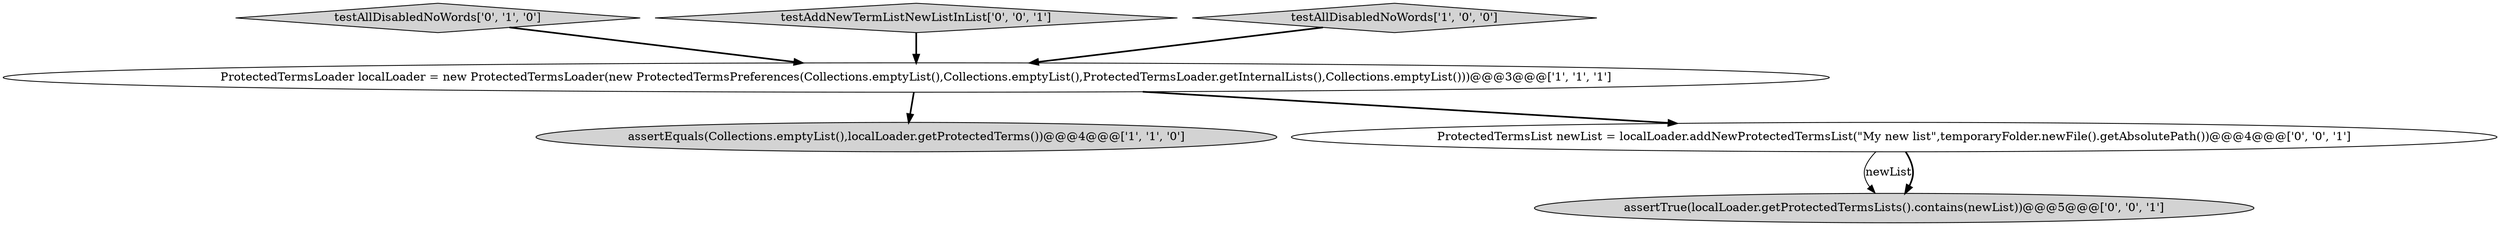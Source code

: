 digraph {
3 [style = filled, label = "testAllDisabledNoWords['0', '1', '0']", fillcolor = lightgray, shape = diamond image = "AAA0AAABBB2BBB"];
5 [style = filled, label = "testAddNewTermListNewListInList['0', '0', '1']", fillcolor = lightgray, shape = diamond image = "AAA0AAABBB3BBB"];
2 [style = filled, label = "ProtectedTermsLoader localLoader = new ProtectedTermsLoader(new ProtectedTermsPreferences(Collections.emptyList(),Collections.emptyList(),ProtectedTermsLoader.getInternalLists(),Collections.emptyList()))@@@3@@@['1', '1', '1']", fillcolor = white, shape = ellipse image = "AAA0AAABBB1BBB"];
4 [style = filled, label = "assertTrue(localLoader.getProtectedTermsLists().contains(newList))@@@5@@@['0', '0', '1']", fillcolor = lightgray, shape = ellipse image = "AAA0AAABBB3BBB"];
1 [style = filled, label = "assertEquals(Collections.emptyList(),localLoader.getProtectedTerms())@@@4@@@['1', '1', '0']", fillcolor = lightgray, shape = ellipse image = "AAA0AAABBB1BBB"];
0 [style = filled, label = "testAllDisabledNoWords['1', '0', '0']", fillcolor = lightgray, shape = diamond image = "AAA0AAABBB1BBB"];
6 [style = filled, label = "ProtectedTermsList newList = localLoader.addNewProtectedTermsList(\"My new list\",temporaryFolder.newFile().getAbsolutePath())@@@4@@@['0', '0', '1']", fillcolor = white, shape = ellipse image = "AAA0AAABBB3BBB"];
2->6 [style = bold, label=""];
5->2 [style = bold, label=""];
6->4 [style = solid, label="newList"];
0->2 [style = bold, label=""];
6->4 [style = bold, label=""];
2->1 [style = bold, label=""];
3->2 [style = bold, label=""];
}

